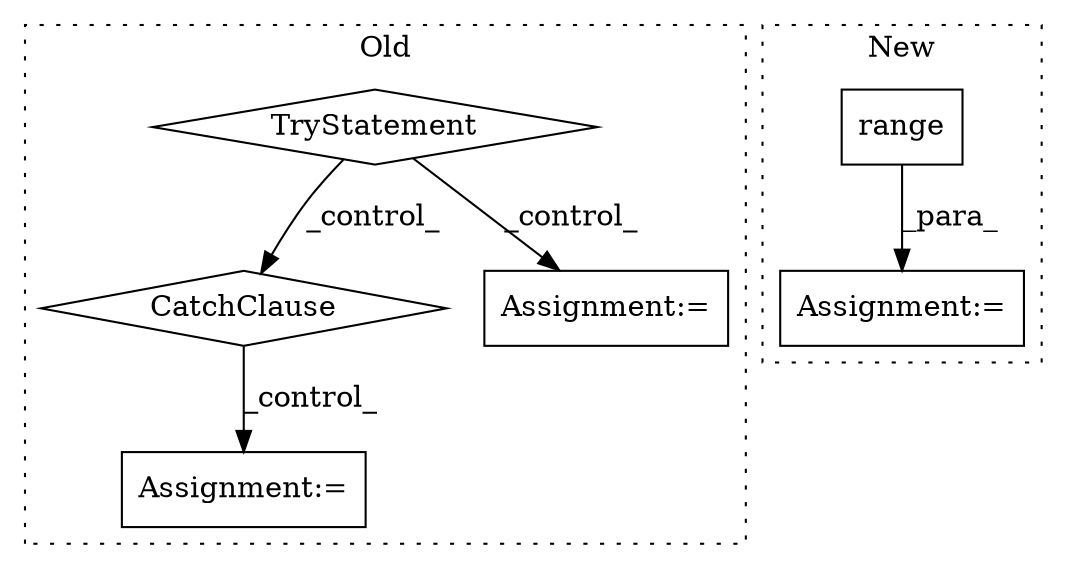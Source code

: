 digraph G {
subgraph cluster0 {
1 [label="CatchClause" a="12" s="5296,5333" l="11,2" shape="diamond"];
4 [label="TryStatement" a="54" s="5243" l="4" shape="diamond"];
5 [label="Assignment:=" a="7" s="5268" l="1" shape="box"];
6 [label="Assignment:=" a="7" s="5356" l="1" shape="box"];
label = "Old";
style="dotted";
}
subgraph cluster1 {
2 [label="range" a="32" s="5670,5694" l="6,1" shape="box"];
3 [label="Assignment:=" a="7" s="5663" l="41" shape="box"];
label = "New";
style="dotted";
}
1 -> 6 [label="_control_"];
2 -> 3 [label="_para_"];
4 -> 5 [label="_control_"];
4 -> 1 [label="_control_"];
}